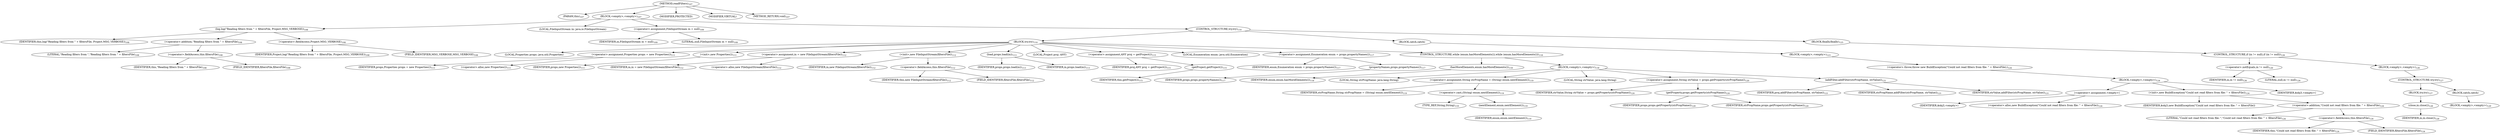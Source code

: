 digraph "readFilters" {  
"139" [label = <(METHOD,readFilters)<SUB>107</SUB>> ]
"12" [label = <(PARAM,this)<SUB>107</SUB>> ]
"140" [label = <(BLOCK,&lt;empty&gt;,&lt;empty&gt;)<SUB>107</SUB>> ]
"141" [label = <(log,log(&quot;Reading filters from &quot; + filtersFile, Project.MSG_VERBOSE))<SUB>108</SUB>> ]
"11" [label = <(IDENTIFIER,this,log(&quot;Reading filters from &quot; + filtersFile, Project.MSG_VERBOSE))<SUB>108</SUB>> ]
"142" [label = <(&lt;operator&gt;.addition,&quot;Reading filters from &quot; + filtersFile)<SUB>108</SUB>> ]
"143" [label = <(LITERAL,&quot;Reading filters from &quot;,&quot;Reading filters from &quot; + filtersFile)<SUB>108</SUB>> ]
"144" [label = <(&lt;operator&gt;.fieldAccess,this.filtersFile)<SUB>108</SUB>> ]
"145" [label = <(IDENTIFIER,this,&quot;Reading filters from &quot; + filtersFile)<SUB>108</SUB>> ]
"146" [label = <(FIELD_IDENTIFIER,filtersFile,filtersFile)<SUB>108</SUB>> ]
"147" [label = <(&lt;operator&gt;.fieldAccess,Project.MSG_VERBOSE)<SUB>108</SUB>> ]
"148" [label = <(IDENTIFIER,Project,log(&quot;Reading filters from &quot; + filtersFile, Project.MSG_VERBOSE))<SUB>108</SUB>> ]
"149" [label = <(FIELD_IDENTIFIER,MSG_VERBOSE,MSG_VERBOSE)<SUB>108</SUB>> ]
"16" [label = <(LOCAL,FileInputStream in: java.io.FileInputStream)> ]
"150" [label = <(&lt;operator&gt;.assignment,FileInputStream in = null)<SUB>109</SUB>> ]
"151" [label = <(IDENTIFIER,in,FileInputStream in = null)<SUB>109</SUB>> ]
"152" [label = <(LITERAL,null,FileInputStream in = null)<SUB>109</SUB>> ]
"153" [label = <(CONTROL_STRUCTURE,try,try)<SUB>110</SUB>> ]
"154" [label = <(BLOCK,try,try)<SUB>110</SUB>> ]
"14" [label = <(LOCAL,Properties props: java.util.Properties)> ]
"155" [label = <(&lt;operator&gt;.assignment,Properties props = new Properties())<SUB>111</SUB>> ]
"156" [label = <(IDENTIFIER,props,Properties props = new Properties())<SUB>111</SUB>> ]
"157" [label = <(&lt;operator&gt;.alloc,new Properties())<SUB>111</SUB>> ]
"158" [label = <(&lt;init&gt;,new Properties())<SUB>111</SUB>> ]
"13" [label = <(IDENTIFIER,props,new Properties())<SUB>111</SUB>> ]
"159" [label = <(&lt;operator&gt;.assignment,in = new FileInputStream(filtersFile))<SUB>112</SUB>> ]
"160" [label = <(IDENTIFIER,in,in = new FileInputStream(filtersFile))<SUB>112</SUB>> ]
"161" [label = <(&lt;operator&gt;.alloc,new FileInputStream(filtersFile))<SUB>112</SUB>> ]
"162" [label = <(&lt;init&gt;,new FileInputStream(filtersFile))<SUB>112</SUB>> ]
"15" [label = <(IDENTIFIER,in,new FileInputStream(filtersFile))<SUB>112</SUB>> ]
"163" [label = <(&lt;operator&gt;.fieldAccess,this.filtersFile)<SUB>112</SUB>> ]
"164" [label = <(IDENTIFIER,this,new FileInputStream(filtersFile))<SUB>112</SUB>> ]
"165" [label = <(FIELD_IDENTIFIER,filtersFile,filtersFile)<SUB>112</SUB>> ]
"166" [label = <(load,props.load(in))<SUB>113</SUB>> ]
"167" [label = <(IDENTIFIER,props,props.load(in))<SUB>113</SUB>> ]
"168" [label = <(IDENTIFIER,in,props.load(in))<SUB>113</SUB>> ]
"169" [label = <(LOCAL,Project proj: ANY)> ]
"170" [label = <(&lt;operator&gt;.assignment,ANY proj = getProject())<SUB>115</SUB>> ]
"171" [label = <(IDENTIFIER,proj,ANY proj = getProject())<SUB>115</SUB>> ]
"172" [label = <(getProject,getProject())<SUB>115</SUB>> ]
"17" [label = <(IDENTIFIER,this,getProject())<SUB>115</SUB>> ]
"173" [label = <(LOCAL,Enumeration enum: java.util.Enumeration)> ]
"174" [label = <(&lt;operator&gt;.assignment,Enumeration enum = props.propertyNames())<SUB>117</SUB>> ]
"175" [label = <(IDENTIFIER,enum,Enumeration enum = props.propertyNames())<SUB>117</SUB>> ]
"176" [label = <(propertyNames,props.propertyNames())<SUB>117</SUB>> ]
"177" [label = <(IDENTIFIER,props,props.propertyNames())<SUB>117</SUB>> ]
"178" [label = <(CONTROL_STRUCTURE,while (enum.hasMoreElements()),while (enum.hasMoreElements()))<SUB>118</SUB>> ]
"179" [label = <(hasMoreElements,enum.hasMoreElements())<SUB>118</SUB>> ]
"180" [label = <(IDENTIFIER,enum,enum.hasMoreElements())<SUB>118</SUB>> ]
"181" [label = <(BLOCK,&lt;empty&gt;,&lt;empty&gt;)<SUB>118</SUB>> ]
"182" [label = <(LOCAL,String strPropName: java.lang.String)> ]
"183" [label = <(&lt;operator&gt;.assignment,String strPropName = (String) enum.nextElement())<SUB>119</SUB>> ]
"184" [label = <(IDENTIFIER,strPropName,String strPropName = (String) enum.nextElement())<SUB>119</SUB>> ]
"185" [label = <(&lt;operator&gt;.cast,(String) enum.nextElement())<SUB>119</SUB>> ]
"186" [label = <(TYPE_REF,String,String)<SUB>119</SUB>> ]
"187" [label = <(nextElement,enum.nextElement())<SUB>119</SUB>> ]
"188" [label = <(IDENTIFIER,enum,enum.nextElement())<SUB>119</SUB>> ]
"189" [label = <(LOCAL,String strValue: java.lang.String)> ]
"190" [label = <(&lt;operator&gt;.assignment,String strValue = props.getProperty(strPropName))<SUB>120</SUB>> ]
"191" [label = <(IDENTIFIER,strValue,String strValue = props.getProperty(strPropName))<SUB>120</SUB>> ]
"192" [label = <(getProperty,props.getProperty(strPropName))<SUB>120</SUB>> ]
"193" [label = <(IDENTIFIER,props,props.getProperty(strPropName))<SUB>120</SUB>> ]
"194" [label = <(IDENTIFIER,strPropName,props.getProperty(strPropName))<SUB>120</SUB>> ]
"195" [label = <(addFilter,addFilter(strPropName, strValue))<SUB>121</SUB>> ]
"196" [label = <(IDENTIFIER,proj,addFilter(strPropName, strValue))<SUB>121</SUB>> ]
"197" [label = <(IDENTIFIER,strPropName,addFilter(strPropName, strValue))<SUB>121</SUB>> ]
"198" [label = <(IDENTIFIER,strValue,addFilter(strPropName, strValue))<SUB>121</SUB>> ]
"199" [label = <(BLOCK,catch,catch)> ]
"200" [label = <(BLOCK,&lt;empty&gt;,&lt;empty&gt;)<SUB>123</SUB>> ]
"201" [label = <(&lt;operator&gt;.throw,throw new BuildException(&quot;Could not read filters from file: &quot; + filtersFile);)<SUB>124</SUB>> ]
"202" [label = <(BLOCK,&lt;empty&gt;,&lt;empty&gt;)<SUB>124</SUB>> ]
"203" [label = <(&lt;operator&gt;.assignment,&lt;empty&gt;)> ]
"204" [label = <(IDENTIFIER,$obj3,&lt;empty&gt;)> ]
"205" [label = <(&lt;operator&gt;.alloc,new BuildException(&quot;Could not read filters from file: &quot; + filtersFile))<SUB>124</SUB>> ]
"206" [label = <(&lt;init&gt;,new BuildException(&quot;Could not read filters from file: &quot; + filtersFile))<SUB>124</SUB>> ]
"207" [label = <(IDENTIFIER,$obj3,new BuildException(&quot;Could not read filters from file: &quot; + filtersFile))> ]
"208" [label = <(&lt;operator&gt;.addition,&quot;Could not read filters from file: &quot; + filtersFile)<SUB>124</SUB>> ]
"209" [label = <(LITERAL,&quot;Could not read filters from file: &quot;,&quot;Could not read filters from file: &quot; + filtersFile)<SUB>124</SUB>> ]
"210" [label = <(&lt;operator&gt;.fieldAccess,this.filtersFile)<SUB>124</SUB>> ]
"211" [label = <(IDENTIFIER,this,&quot;Could not read filters from file: &quot; + filtersFile)<SUB>124</SUB>> ]
"212" [label = <(FIELD_IDENTIFIER,filtersFile,filtersFile)<SUB>124</SUB>> ]
"213" [label = <(IDENTIFIER,$obj3,&lt;empty&gt;)> ]
"214" [label = <(BLOCK,finally,finally)<SUB>125</SUB>> ]
"215" [label = <(CONTROL_STRUCTURE,if (in != null),if (in != null))<SUB>126</SUB>> ]
"216" [label = <(&lt;operator&gt;.notEquals,in != null)<SUB>126</SUB>> ]
"217" [label = <(IDENTIFIER,in,in != null)<SUB>126</SUB>> ]
"218" [label = <(LITERAL,null,in != null)<SUB>126</SUB>> ]
"219" [label = <(BLOCK,&lt;empty&gt;,&lt;empty&gt;)<SUB>126</SUB>> ]
"220" [label = <(CONTROL_STRUCTURE,try,try)<SUB>127</SUB>> ]
"221" [label = <(BLOCK,try,try)<SUB>127</SUB>> ]
"222" [label = <(close,in.close())<SUB>128</SUB>> ]
"223" [label = <(IDENTIFIER,in,in.close())<SUB>128</SUB>> ]
"224" [label = <(BLOCK,catch,catch)> ]
"225" [label = <(BLOCK,&lt;empty&gt;,&lt;empty&gt;)<SUB>129</SUB>> ]
"226" [label = <(MODIFIER,PROTECTED)> ]
"227" [label = <(MODIFIER,VIRTUAL)> ]
"228" [label = <(METHOD_RETURN,void)<SUB>107</SUB>> ]
  "139" -> "12" 
  "139" -> "140" 
  "139" -> "226" 
  "139" -> "227" 
  "139" -> "228" 
  "140" -> "141" 
  "140" -> "16" 
  "140" -> "150" 
  "140" -> "153" 
  "141" -> "11" 
  "141" -> "142" 
  "141" -> "147" 
  "142" -> "143" 
  "142" -> "144" 
  "144" -> "145" 
  "144" -> "146" 
  "147" -> "148" 
  "147" -> "149" 
  "150" -> "151" 
  "150" -> "152" 
  "153" -> "154" 
  "153" -> "199" 
  "153" -> "214" 
  "154" -> "14" 
  "154" -> "155" 
  "154" -> "158" 
  "154" -> "159" 
  "154" -> "162" 
  "154" -> "166" 
  "154" -> "169" 
  "154" -> "170" 
  "154" -> "173" 
  "154" -> "174" 
  "154" -> "178" 
  "155" -> "156" 
  "155" -> "157" 
  "158" -> "13" 
  "159" -> "160" 
  "159" -> "161" 
  "162" -> "15" 
  "162" -> "163" 
  "163" -> "164" 
  "163" -> "165" 
  "166" -> "167" 
  "166" -> "168" 
  "170" -> "171" 
  "170" -> "172" 
  "172" -> "17" 
  "174" -> "175" 
  "174" -> "176" 
  "176" -> "177" 
  "178" -> "179" 
  "178" -> "181" 
  "179" -> "180" 
  "181" -> "182" 
  "181" -> "183" 
  "181" -> "189" 
  "181" -> "190" 
  "181" -> "195" 
  "183" -> "184" 
  "183" -> "185" 
  "185" -> "186" 
  "185" -> "187" 
  "187" -> "188" 
  "190" -> "191" 
  "190" -> "192" 
  "192" -> "193" 
  "192" -> "194" 
  "195" -> "196" 
  "195" -> "197" 
  "195" -> "198" 
  "199" -> "200" 
  "200" -> "201" 
  "201" -> "202" 
  "202" -> "203" 
  "202" -> "206" 
  "202" -> "213" 
  "203" -> "204" 
  "203" -> "205" 
  "206" -> "207" 
  "206" -> "208" 
  "208" -> "209" 
  "208" -> "210" 
  "210" -> "211" 
  "210" -> "212" 
  "214" -> "215" 
  "215" -> "216" 
  "215" -> "219" 
  "216" -> "217" 
  "216" -> "218" 
  "219" -> "220" 
  "220" -> "221" 
  "220" -> "224" 
  "221" -> "222" 
  "222" -> "223" 
  "224" -> "225" 
}
